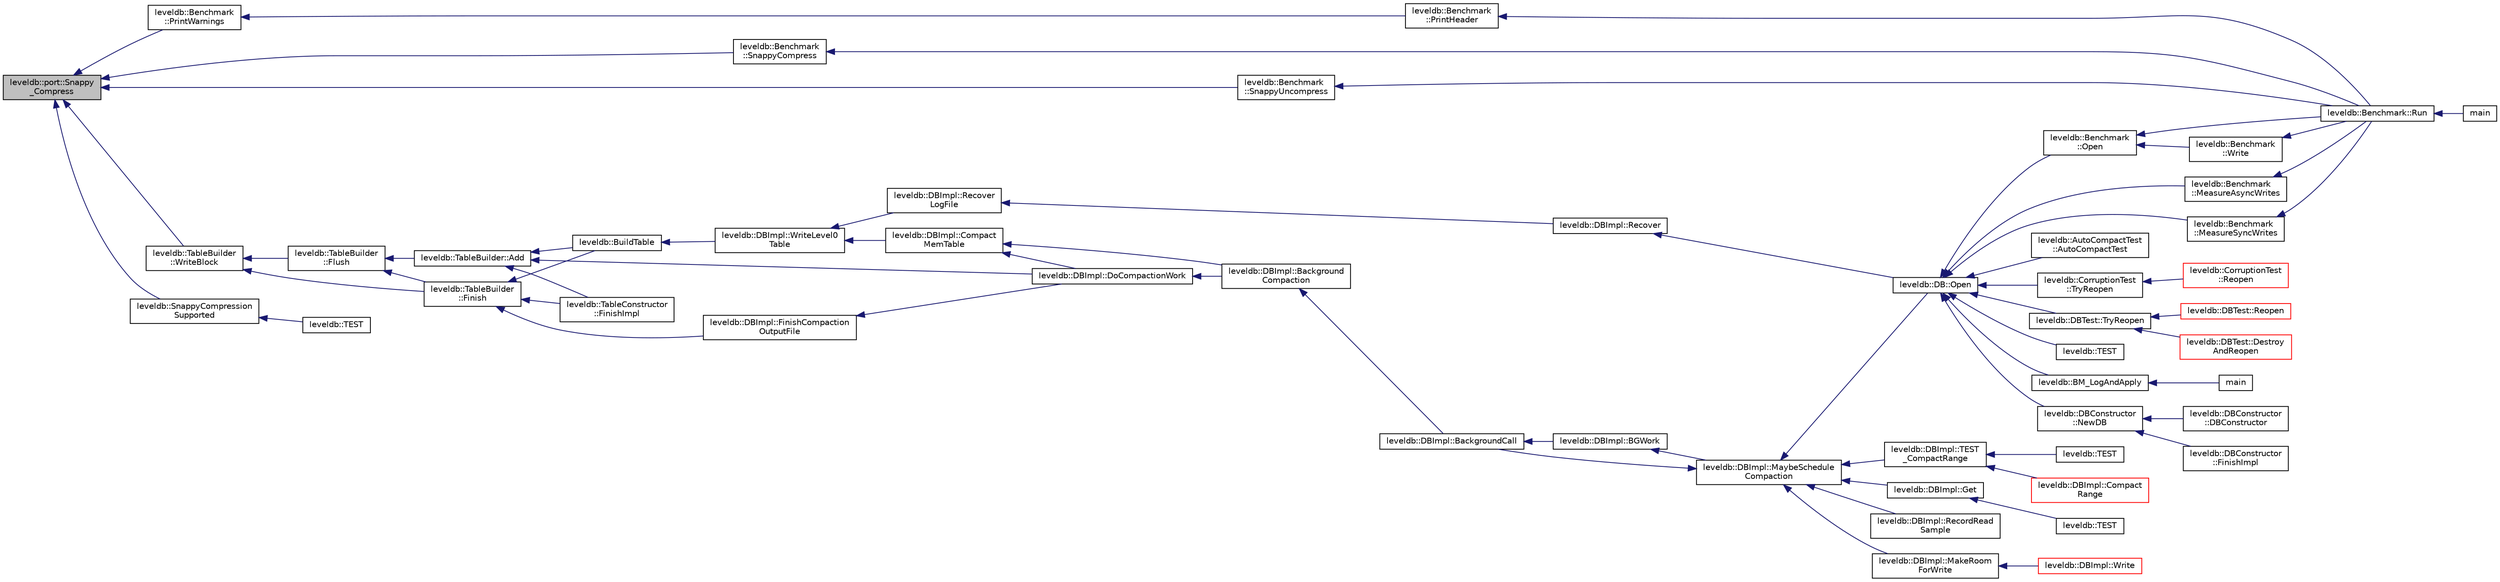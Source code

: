 digraph "leveldb::port::Snappy_Compress"
{
  edge [fontname="Helvetica",fontsize="10",labelfontname="Helvetica",labelfontsize="10"];
  node [fontname="Helvetica",fontsize="10",shape=record];
  rankdir="LR";
  Node1 [label="leveldb::port::Snappy\l_Compress",height=0.2,width=0.4,color="black", fillcolor="grey75", style="filled" fontcolor="black"];
  Node1 -> Node2 [dir="back",color="midnightblue",fontsize="10",style="solid"];
  Node2 [label="leveldb::Benchmark\l::PrintWarnings",height=0.2,width=0.4,color="black", fillcolor="white", style="filled",URL="$classleveldb_1_1_benchmark.html#aa0b2a30493347ff50cbf28772cfaca9d"];
  Node2 -> Node3 [dir="back",color="midnightblue",fontsize="10",style="solid"];
  Node3 [label="leveldb::Benchmark\l::PrintHeader",height=0.2,width=0.4,color="black", fillcolor="white", style="filled",URL="$classleveldb_1_1_benchmark.html#a15b286cc29560860abc89217e4b5c079"];
  Node3 -> Node4 [dir="back",color="midnightblue",fontsize="10",style="solid"];
  Node4 [label="leveldb::Benchmark::Run",height=0.2,width=0.4,color="black", fillcolor="white", style="filled",URL="$classleveldb_1_1_benchmark.html#a2f262afa0c7d10fcf531fe9657fba490"];
  Node4 -> Node5 [dir="back",color="midnightblue",fontsize="10",style="solid"];
  Node5 [label="main",height=0.2,width=0.4,color="black", fillcolor="white", style="filled",URL="$db__bench_8cc.html#a3c04138a5bfe5d72780bb7e82a18e627"];
  Node1 -> Node6 [dir="back",color="midnightblue",fontsize="10",style="solid"];
  Node6 [label="leveldb::Benchmark\l::SnappyCompress",height=0.2,width=0.4,color="black", fillcolor="white", style="filled",URL="$classleveldb_1_1_benchmark.html#ae48a1dd37ddecfbf010fc132a51c0709"];
  Node6 -> Node4 [dir="back",color="midnightblue",fontsize="10",style="solid"];
  Node1 -> Node7 [dir="back",color="midnightblue",fontsize="10",style="solid"];
  Node7 [label="leveldb::Benchmark\l::SnappyUncompress",height=0.2,width=0.4,color="black", fillcolor="white", style="filled",URL="$classleveldb_1_1_benchmark.html#a5766c8168580e22b65f3e30893d8acb4"];
  Node7 -> Node4 [dir="back",color="midnightblue",fontsize="10",style="solid"];
  Node1 -> Node8 [dir="back",color="midnightblue",fontsize="10",style="solid"];
  Node8 [label="leveldb::TableBuilder\l::WriteBlock",height=0.2,width=0.4,color="black", fillcolor="white", style="filled",URL="$classleveldb_1_1_table_builder.html#a0e842ec5453dddf2eeca0e008d8d0096"];
  Node8 -> Node9 [dir="back",color="midnightblue",fontsize="10",style="solid"];
  Node9 [label="leveldb::TableBuilder\l::Flush",height=0.2,width=0.4,color="black", fillcolor="white", style="filled",URL="$classleveldb_1_1_table_builder.html#a544560b4c97cd382ba9b8e0ef69dacfa"];
  Node9 -> Node10 [dir="back",color="midnightblue",fontsize="10",style="solid"];
  Node10 [label="leveldb::TableBuilder::Add",height=0.2,width=0.4,color="black", fillcolor="white", style="filled",URL="$classleveldb_1_1_table_builder.html#a37bd347cb6340215475ac9b42dc19d10"];
  Node10 -> Node11 [dir="back",color="midnightblue",fontsize="10",style="solid"];
  Node11 [label="leveldb::BuildTable",height=0.2,width=0.4,color="black", fillcolor="white", style="filled",URL="$namespaceleveldb.html#a10e102da98819e1a1f9b254241482e65"];
  Node11 -> Node12 [dir="back",color="midnightblue",fontsize="10",style="solid"];
  Node12 [label="leveldb::DBImpl::WriteLevel0\lTable",height=0.2,width=0.4,color="black", fillcolor="white", style="filled",URL="$classleveldb_1_1_d_b_impl.html#a6b1b87947df08e63ea9389722f943943"];
  Node12 -> Node13 [dir="back",color="midnightblue",fontsize="10",style="solid"];
  Node13 [label="leveldb::DBImpl::Recover\lLogFile",height=0.2,width=0.4,color="black", fillcolor="white", style="filled",URL="$classleveldb_1_1_d_b_impl.html#ac9e2ce8c5013d78ba19e8417f94fdad8"];
  Node13 -> Node14 [dir="back",color="midnightblue",fontsize="10",style="solid"];
  Node14 [label="leveldb::DBImpl::Recover",height=0.2,width=0.4,color="black", fillcolor="white", style="filled",URL="$classleveldb_1_1_d_b_impl.html#aa9a573026c03e8485471f583316943b0"];
  Node14 -> Node15 [dir="back",color="midnightblue",fontsize="10",style="solid"];
  Node15 [label="leveldb::DB::Open",height=0.2,width=0.4,color="black", fillcolor="white", style="filled",URL="$classleveldb_1_1_d_b.html#ac1da2b48e911287d86f3a3bfa0f851fe"];
  Node15 -> Node16 [dir="back",color="midnightblue",fontsize="10",style="solid"];
  Node16 [label="leveldb::AutoCompactTest\l::AutoCompactTest",height=0.2,width=0.4,color="black", fillcolor="white", style="filled",URL="$classleveldb_1_1_auto_compact_test.html#a31fe0ded855f188fac1650c70849760c"];
  Node15 -> Node17 [dir="back",color="midnightblue",fontsize="10",style="solid"];
  Node17 [label="leveldb::CorruptionTest\l::TryReopen",height=0.2,width=0.4,color="black", fillcolor="white", style="filled",URL="$classleveldb_1_1_corruption_test.html#aaba7c05f06400ef45d1af5cb95f66a57"];
  Node17 -> Node18 [dir="back",color="midnightblue",fontsize="10",style="solid"];
  Node18 [label="leveldb::CorruptionTest\l::Reopen",height=0.2,width=0.4,color="red", fillcolor="white", style="filled",URL="$classleveldb_1_1_corruption_test.html#aa2051faee6b6542d35ebdcf99918a713"];
  Node15 -> Node19 [dir="back",color="midnightblue",fontsize="10",style="solid"];
  Node19 [label="leveldb::Benchmark\l::Open",height=0.2,width=0.4,color="black", fillcolor="white", style="filled",URL="$classleveldb_1_1_benchmark.html#a89a3b0da75e6cd2ffb879358e5dd82a6"];
  Node19 -> Node4 [dir="back",color="midnightblue",fontsize="10",style="solid"];
  Node19 -> Node20 [dir="back",color="midnightblue",fontsize="10",style="solid"];
  Node20 [label="leveldb::Benchmark\l::Write",height=0.2,width=0.4,color="black", fillcolor="white", style="filled",URL="$classleveldb_1_1_benchmark.html#a86876b2882d9015610330e69acfdff0d"];
  Node20 -> Node4 [dir="back",color="midnightblue",fontsize="10",style="solid"];
  Node15 -> Node21 [dir="back",color="midnightblue",fontsize="10",style="solid"];
  Node21 [label="leveldb::Benchmark\l::MeasureAsyncWrites",height=0.2,width=0.4,color="black", fillcolor="white", style="filled",URL="$classleveldb_1_1_benchmark.html#a93f93835e288185005d25cf08037bed9"];
  Node21 -> Node4 [dir="back",color="midnightblue",fontsize="10",style="solid"];
  Node15 -> Node22 [dir="back",color="midnightblue",fontsize="10",style="solid"];
  Node22 [label="leveldb::Benchmark\l::MeasureSyncWrites",height=0.2,width=0.4,color="black", fillcolor="white", style="filled",URL="$classleveldb_1_1_benchmark.html#ac7b13fb940cff41f5acc5dc99d93d36c"];
  Node22 -> Node4 [dir="back",color="midnightblue",fontsize="10",style="solid"];
  Node15 -> Node23 [dir="back",color="midnightblue",fontsize="10",style="solid"];
  Node23 [label="leveldb::DBTest::TryReopen",height=0.2,width=0.4,color="black", fillcolor="white", style="filled",URL="$classleveldb_1_1_d_b_test.html#aee588b2d13db6be2a651a8fabeac5c79"];
  Node23 -> Node24 [dir="back",color="midnightblue",fontsize="10",style="solid"];
  Node24 [label="leveldb::DBTest::Reopen",height=0.2,width=0.4,color="red", fillcolor="white", style="filled",URL="$classleveldb_1_1_d_b_test.html#a38170a082cbc71fb446408ff5634c797"];
  Node23 -> Node25 [dir="back",color="midnightblue",fontsize="10",style="solid"];
  Node25 [label="leveldb::DBTest::Destroy\lAndReopen",height=0.2,width=0.4,color="red", fillcolor="white", style="filled",URL="$classleveldb_1_1_d_b_test.html#ab798a43e7feab6dddc8fa1eb7a5f61f6"];
  Node15 -> Node26 [dir="back",color="midnightblue",fontsize="10",style="solid"];
  Node26 [label="leveldb::TEST",height=0.2,width=0.4,color="black", fillcolor="white", style="filled",URL="$namespaceleveldb.html#a88d6fdcb16ed4edc65da40f383e6f23b"];
  Node15 -> Node27 [dir="back",color="midnightblue",fontsize="10",style="solid"];
  Node27 [label="leveldb::BM_LogAndApply",height=0.2,width=0.4,color="black", fillcolor="white", style="filled",URL="$namespaceleveldb.html#af9cf6ec167c9b6f25fd050ab6fb67a90"];
  Node27 -> Node28 [dir="back",color="midnightblue",fontsize="10",style="solid"];
  Node28 [label="main",height=0.2,width=0.4,color="black", fillcolor="white", style="filled",URL="$db__test_8cc.html#a3c04138a5bfe5d72780bb7e82a18e627"];
  Node15 -> Node29 [dir="back",color="midnightblue",fontsize="10",style="solid"];
  Node29 [label="leveldb::DBConstructor\l::NewDB",height=0.2,width=0.4,color="black", fillcolor="white", style="filled",URL="$classleveldb_1_1_d_b_constructor.html#ac48bfe871db8558b57427843465e6c65"];
  Node29 -> Node30 [dir="back",color="midnightblue",fontsize="10",style="solid"];
  Node30 [label="leveldb::DBConstructor\l::DBConstructor",height=0.2,width=0.4,color="black", fillcolor="white", style="filled",URL="$classleveldb_1_1_d_b_constructor.html#ae27ecdd7732629b08c25a63f82dfd4a9"];
  Node29 -> Node31 [dir="back",color="midnightblue",fontsize="10",style="solid"];
  Node31 [label="leveldb::DBConstructor\l::FinishImpl",height=0.2,width=0.4,color="black", fillcolor="white", style="filled",URL="$classleveldb_1_1_d_b_constructor.html#a554d8e348d9135ff72a43a03c647c261"];
  Node12 -> Node32 [dir="back",color="midnightblue",fontsize="10",style="solid"];
  Node32 [label="leveldb::DBImpl::Compact\lMemTable",height=0.2,width=0.4,color="black", fillcolor="white", style="filled",URL="$classleveldb_1_1_d_b_impl.html#affe08e583b60dc854760d60f63db9364"];
  Node32 -> Node33 [dir="back",color="midnightblue",fontsize="10",style="solid"];
  Node33 [label="leveldb::DBImpl::Background\lCompaction",height=0.2,width=0.4,color="black", fillcolor="white", style="filled",URL="$classleveldb_1_1_d_b_impl.html#af8d8c2abc99da12f82a594b6a7d43e35"];
  Node33 -> Node34 [dir="back",color="midnightblue",fontsize="10",style="solid"];
  Node34 [label="leveldb::DBImpl::BackgroundCall",height=0.2,width=0.4,color="black", fillcolor="white", style="filled",URL="$classleveldb_1_1_d_b_impl.html#a0b9829a3bc7b5a119819c6b04b557ab0"];
  Node34 -> Node35 [dir="back",color="midnightblue",fontsize="10",style="solid"];
  Node35 [label="leveldb::DBImpl::BGWork",height=0.2,width=0.4,color="black", fillcolor="white", style="filled",URL="$classleveldb_1_1_d_b_impl.html#ac5e1a8fcf9852a3b3f9712f135f13fa7"];
  Node35 -> Node36 [dir="back",color="midnightblue",fontsize="10",style="solid"];
  Node36 [label="leveldb::DBImpl::MaybeSchedule\lCompaction",height=0.2,width=0.4,color="black", fillcolor="white", style="filled",URL="$classleveldb_1_1_d_b_impl.html#a91134e3ca9d5c6220dd45f19d461a831"];
  Node36 -> Node37 [dir="back",color="midnightblue",fontsize="10",style="solid"];
  Node37 [label="leveldb::DBImpl::TEST\l_CompactRange",height=0.2,width=0.4,color="black", fillcolor="white", style="filled",URL="$classleveldb_1_1_d_b_impl.html#a63fcb49466b689a534ba77d32cf84f99"];
  Node37 -> Node38 [dir="back",color="midnightblue",fontsize="10",style="solid"];
  Node38 [label="leveldb::TEST",height=0.2,width=0.4,color="black", fillcolor="white", style="filled",URL="$namespaceleveldb.html#a1da99cee14629599882010198aabfa2a"];
  Node37 -> Node39 [dir="back",color="midnightblue",fontsize="10",style="solid"];
  Node39 [label="leveldb::DBImpl::Compact\lRange",height=0.2,width=0.4,color="red", fillcolor="white", style="filled",URL="$classleveldb_1_1_d_b_impl.html#aa6df0739fc0b49380c284347e411b8ed"];
  Node36 -> Node34 [dir="back",color="midnightblue",fontsize="10",style="solid"];
  Node36 -> Node40 [dir="back",color="midnightblue",fontsize="10",style="solid"];
  Node40 [label="leveldb::DBImpl::Get",height=0.2,width=0.4,color="black", fillcolor="white", style="filled",URL="$classleveldb_1_1_d_b_impl.html#a089964ddcd1f5dc85e73499ae57be508"];
  Node40 -> Node41 [dir="back",color="midnightblue",fontsize="10",style="solid"];
  Node41 [label="leveldb::TEST",height=0.2,width=0.4,color="black", fillcolor="white", style="filled",URL="$namespaceleveldb.html#acc1b0ed2e8e9e4e6b930a1727d9fe0f8"];
  Node36 -> Node42 [dir="back",color="midnightblue",fontsize="10",style="solid"];
  Node42 [label="leveldb::DBImpl::RecordRead\lSample",height=0.2,width=0.4,color="black", fillcolor="white", style="filled",URL="$classleveldb_1_1_d_b_impl.html#a254ae98e3425046c28ed0aa6d78b37d8"];
  Node36 -> Node43 [dir="back",color="midnightblue",fontsize="10",style="solid"];
  Node43 [label="leveldb::DBImpl::MakeRoom\lForWrite",height=0.2,width=0.4,color="black", fillcolor="white", style="filled",URL="$classleveldb_1_1_d_b_impl.html#a9439d7de053315f2f2b59c6382db6f9b"];
  Node43 -> Node44 [dir="back",color="midnightblue",fontsize="10",style="solid"];
  Node44 [label="leveldb::DBImpl::Write",height=0.2,width=0.4,color="red", fillcolor="white", style="filled",URL="$classleveldb_1_1_d_b_impl.html#ac0d0b472717099d6a02ad9dace4e8ef4"];
  Node36 -> Node15 [dir="back",color="midnightblue",fontsize="10",style="solid"];
  Node32 -> Node45 [dir="back",color="midnightblue",fontsize="10",style="solid"];
  Node45 [label="leveldb::DBImpl::DoCompactionWork",height=0.2,width=0.4,color="black", fillcolor="white", style="filled",URL="$classleveldb_1_1_d_b_impl.html#a75d505d0959b9efda825cf07b078d0c6"];
  Node45 -> Node33 [dir="back",color="midnightblue",fontsize="10",style="solid"];
  Node10 -> Node45 [dir="back",color="midnightblue",fontsize="10",style="solid"];
  Node10 -> Node46 [dir="back",color="midnightblue",fontsize="10",style="solid"];
  Node46 [label="leveldb::TableConstructor\l::FinishImpl",height=0.2,width=0.4,color="black", fillcolor="white", style="filled",URL="$classleveldb_1_1_table_constructor.html#aa8ce3799a55859c2dee50d3e08f56ef2"];
  Node9 -> Node47 [dir="back",color="midnightblue",fontsize="10",style="solid"];
  Node47 [label="leveldb::TableBuilder\l::Finish",height=0.2,width=0.4,color="black", fillcolor="white", style="filled",URL="$classleveldb_1_1_table_builder.html#a88f4bae006782e24462362d489dd3f35"];
  Node47 -> Node11 [dir="back",color="midnightblue",fontsize="10",style="solid"];
  Node47 -> Node48 [dir="back",color="midnightblue",fontsize="10",style="solid"];
  Node48 [label="leveldb::DBImpl::FinishCompaction\lOutputFile",height=0.2,width=0.4,color="black", fillcolor="white", style="filled",URL="$classleveldb_1_1_d_b_impl.html#af4f178de1d55d5cf05b9a5cd17d07160"];
  Node48 -> Node45 [dir="back",color="midnightblue",fontsize="10",style="solid"];
  Node47 -> Node46 [dir="back",color="midnightblue",fontsize="10",style="solid"];
  Node8 -> Node47 [dir="back",color="midnightblue",fontsize="10",style="solid"];
  Node1 -> Node49 [dir="back",color="midnightblue",fontsize="10",style="solid"];
  Node49 [label="leveldb::SnappyCompression\lSupported",height=0.2,width=0.4,color="black", fillcolor="white", style="filled",URL="$namespaceleveldb.html#aae0ba466a002c3ae3541c5ca4e7bcbf7"];
  Node49 -> Node50 [dir="back",color="midnightblue",fontsize="10",style="solid"];
  Node50 [label="leveldb::TEST",height=0.2,width=0.4,color="black", fillcolor="white", style="filled",URL="$namespaceleveldb.html#a54db682b48044a62a1b681349c53defb"];
}
